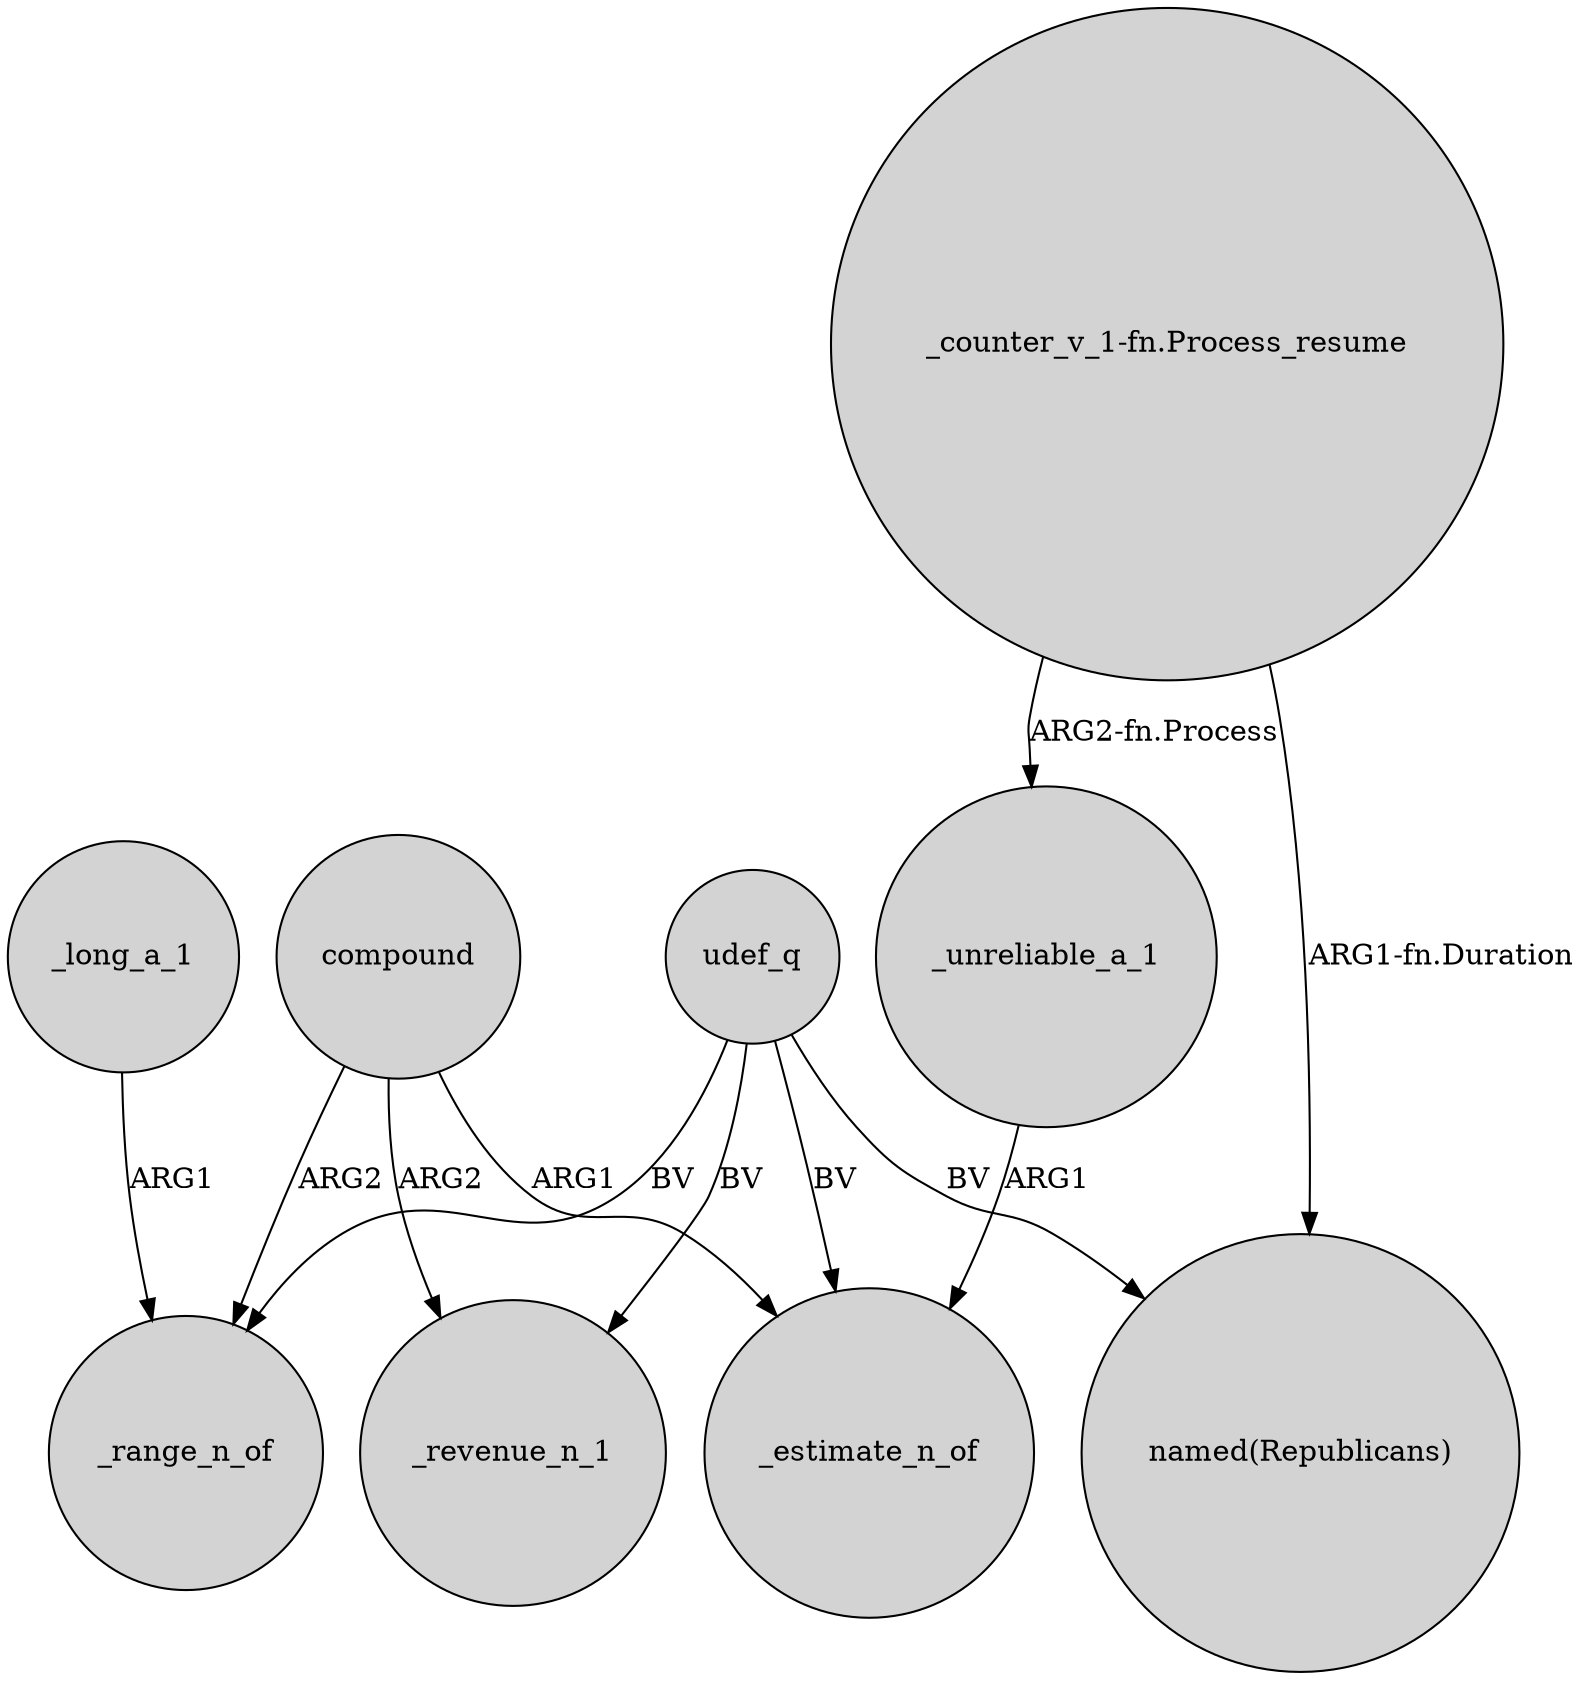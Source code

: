 digraph {
	node [shape=circle style=filled]
	compound -> _range_n_of [label=ARG2]
	udef_q -> _estimate_n_of [label=BV]
	udef_q -> _range_n_of [label=BV]
	_long_a_1 -> _range_n_of [label=ARG1]
	udef_q -> "named(Republicans)" [label=BV]
	udef_q -> _revenue_n_1 [label=BV]
	_unreliable_a_1 -> _estimate_n_of [label=ARG1]
	"_counter_v_1-fn.Process_resume" -> "named(Republicans)" [label="ARG1-fn.Duration"]
	compound -> _estimate_n_of [label=ARG1]
	compound -> _revenue_n_1 [label=ARG2]
	"_counter_v_1-fn.Process_resume" -> _unreliable_a_1 [label="ARG2-fn.Process"]
}

